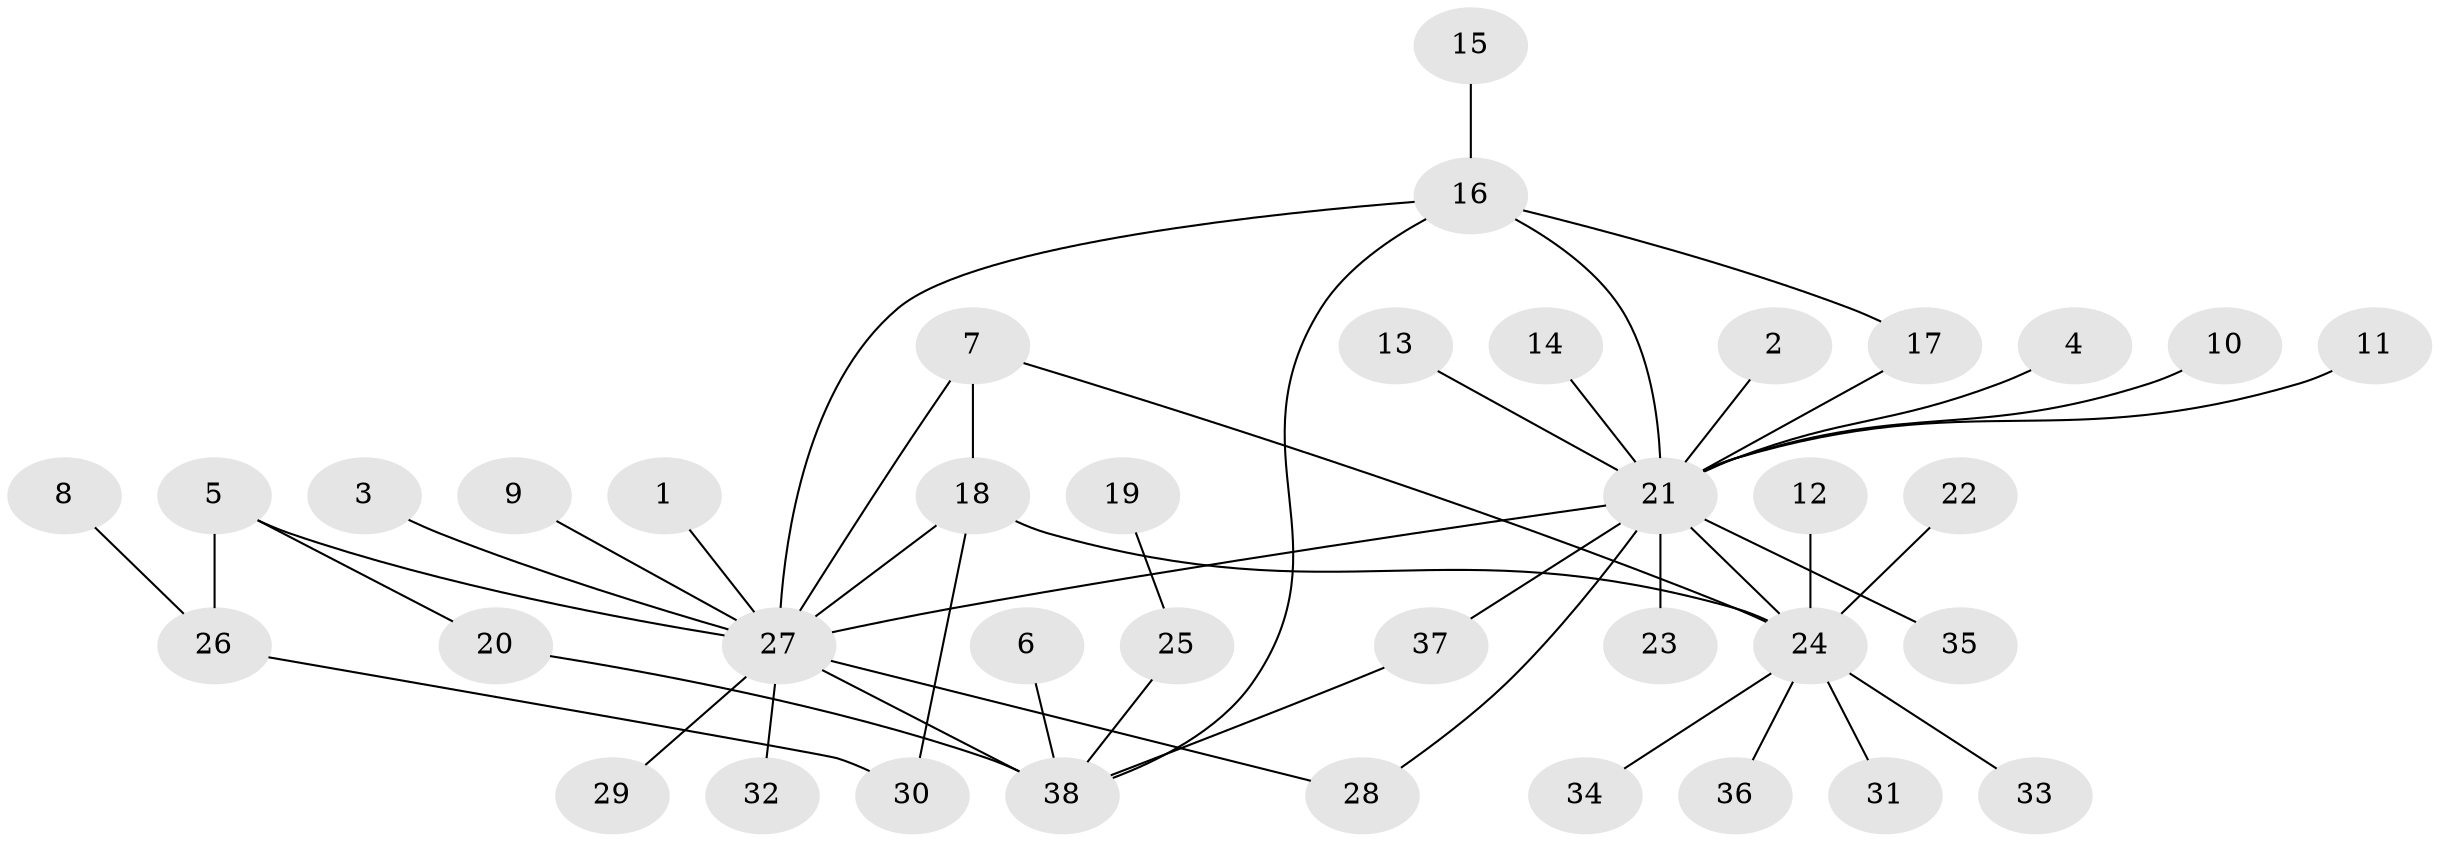 // original degree distribution, {15: 0.0136986301369863, 6: 0.0273972602739726, 7: 0.0273972602739726, 1: 0.5205479452054794, 14: 0.0136986301369863, 11: 0.0136986301369863, 3: 0.0821917808219178, 2: 0.2602739726027397, 4: 0.0410958904109589}
// Generated by graph-tools (version 1.1) at 2025/49/03/09/25 03:49:56]
// undirected, 38 vertices, 47 edges
graph export_dot {
graph [start="1"]
  node [color=gray90,style=filled];
  1;
  2;
  3;
  4;
  5;
  6;
  7;
  8;
  9;
  10;
  11;
  12;
  13;
  14;
  15;
  16;
  17;
  18;
  19;
  20;
  21;
  22;
  23;
  24;
  25;
  26;
  27;
  28;
  29;
  30;
  31;
  32;
  33;
  34;
  35;
  36;
  37;
  38;
  1 -- 27 [weight=1.0];
  2 -- 21 [weight=1.0];
  3 -- 27 [weight=1.0];
  4 -- 21 [weight=1.0];
  5 -- 20 [weight=1.0];
  5 -- 26 [weight=1.0];
  5 -- 27 [weight=1.0];
  6 -- 38 [weight=1.0];
  7 -- 18 [weight=1.0];
  7 -- 24 [weight=1.0];
  7 -- 27 [weight=1.0];
  8 -- 26 [weight=1.0];
  9 -- 27 [weight=1.0];
  10 -- 21 [weight=1.0];
  11 -- 21 [weight=1.0];
  12 -- 24 [weight=1.0];
  13 -- 21 [weight=1.0];
  14 -- 21 [weight=1.0];
  15 -- 16 [weight=1.0];
  16 -- 17 [weight=1.0];
  16 -- 21 [weight=1.0];
  16 -- 27 [weight=1.0];
  16 -- 38 [weight=1.0];
  17 -- 21 [weight=1.0];
  18 -- 24 [weight=1.0];
  18 -- 27 [weight=1.0];
  18 -- 30 [weight=1.0];
  19 -- 25 [weight=1.0];
  20 -- 38 [weight=1.0];
  21 -- 23 [weight=1.0];
  21 -- 24 [weight=1.0];
  21 -- 27 [weight=1.0];
  21 -- 28 [weight=1.0];
  21 -- 35 [weight=1.0];
  21 -- 37 [weight=1.0];
  22 -- 24 [weight=1.0];
  24 -- 31 [weight=1.0];
  24 -- 33 [weight=1.0];
  24 -- 34 [weight=1.0];
  24 -- 36 [weight=1.0];
  25 -- 38 [weight=1.0];
  26 -- 30 [weight=1.0];
  27 -- 28 [weight=1.0];
  27 -- 29 [weight=1.0];
  27 -- 32 [weight=1.0];
  27 -- 38 [weight=2.0];
  37 -- 38 [weight=1.0];
}
